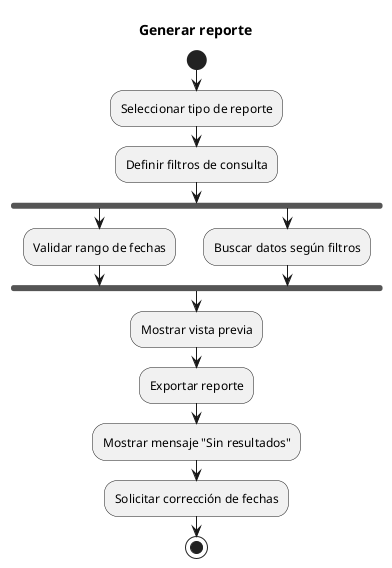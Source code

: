 @startuml CU05_GenerarReporte_Simple
title: Generar reporte

|Usuario|
start

:Seleccionar tipo de reporte;

:Definir filtros de consulta;

fork
    :Validar rango de fechas;
fork again
    :Buscar datos según filtros;
end fork

:Mostrar vista previa;
:Exportar reporte;
:Mostrar mensaje "Sin resultados";
:Solicitar corrección de fechas;

stop
@enduml